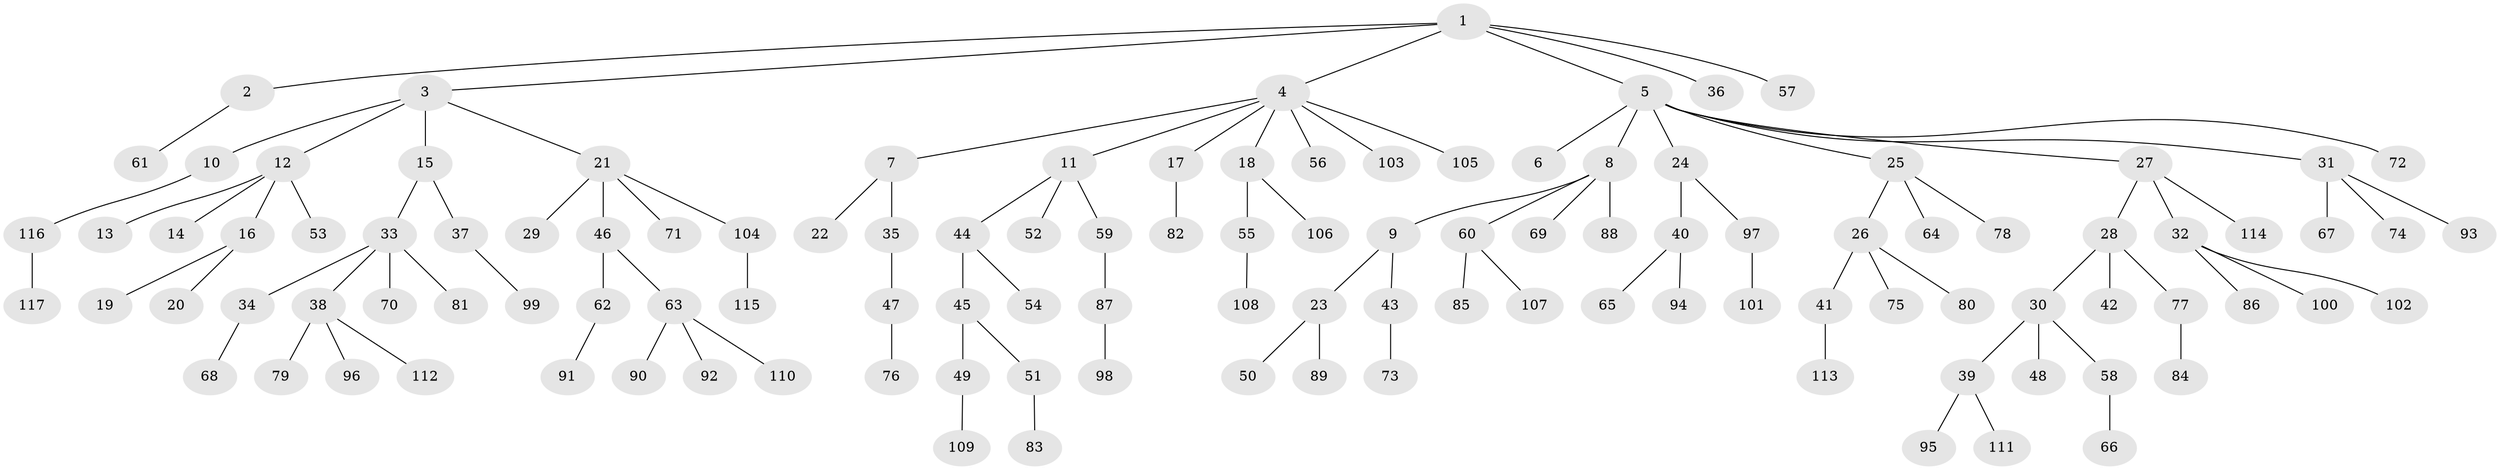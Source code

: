 // Generated by graph-tools (version 1.1) at 2025/50/03/09/25 03:50:24]
// undirected, 117 vertices, 116 edges
graph export_dot {
graph [start="1"]
  node [color=gray90,style=filled];
  1;
  2;
  3;
  4;
  5;
  6;
  7;
  8;
  9;
  10;
  11;
  12;
  13;
  14;
  15;
  16;
  17;
  18;
  19;
  20;
  21;
  22;
  23;
  24;
  25;
  26;
  27;
  28;
  29;
  30;
  31;
  32;
  33;
  34;
  35;
  36;
  37;
  38;
  39;
  40;
  41;
  42;
  43;
  44;
  45;
  46;
  47;
  48;
  49;
  50;
  51;
  52;
  53;
  54;
  55;
  56;
  57;
  58;
  59;
  60;
  61;
  62;
  63;
  64;
  65;
  66;
  67;
  68;
  69;
  70;
  71;
  72;
  73;
  74;
  75;
  76;
  77;
  78;
  79;
  80;
  81;
  82;
  83;
  84;
  85;
  86;
  87;
  88;
  89;
  90;
  91;
  92;
  93;
  94;
  95;
  96;
  97;
  98;
  99;
  100;
  101;
  102;
  103;
  104;
  105;
  106;
  107;
  108;
  109;
  110;
  111;
  112;
  113;
  114;
  115;
  116;
  117;
  1 -- 2;
  1 -- 3;
  1 -- 4;
  1 -- 5;
  1 -- 36;
  1 -- 57;
  2 -- 61;
  3 -- 10;
  3 -- 12;
  3 -- 15;
  3 -- 21;
  4 -- 7;
  4 -- 11;
  4 -- 17;
  4 -- 18;
  4 -- 56;
  4 -- 103;
  4 -- 105;
  5 -- 6;
  5 -- 8;
  5 -- 24;
  5 -- 25;
  5 -- 27;
  5 -- 31;
  5 -- 72;
  7 -- 22;
  7 -- 35;
  8 -- 9;
  8 -- 60;
  8 -- 69;
  8 -- 88;
  9 -- 23;
  9 -- 43;
  10 -- 116;
  11 -- 44;
  11 -- 52;
  11 -- 59;
  12 -- 13;
  12 -- 14;
  12 -- 16;
  12 -- 53;
  15 -- 33;
  15 -- 37;
  16 -- 19;
  16 -- 20;
  17 -- 82;
  18 -- 55;
  18 -- 106;
  21 -- 29;
  21 -- 46;
  21 -- 71;
  21 -- 104;
  23 -- 50;
  23 -- 89;
  24 -- 40;
  24 -- 97;
  25 -- 26;
  25 -- 64;
  25 -- 78;
  26 -- 41;
  26 -- 75;
  26 -- 80;
  27 -- 28;
  27 -- 32;
  27 -- 114;
  28 -- 30;
  28 -- 42;
  28 -- 77;
  30 -- 39;
  30 -- 48;
  30 -- 58;
  31 -- 67;
  31 -- 74;
  31 -- 93;
  32 -- 86;
  32 -- 100;
  32 -- 102;
  33 -- 34;
  33 -- 38;
  33 -- 70;
  33 -- 81;
  34 -- 68;
  35 -- 47;
  37 -- 99;
  38 -- 79;
  38 -- 96;
  38 -- 112;
  39 -- 95;
  39 -- 111;
  40 -- 65;
  40 -- 94;
  41 -- 113;
  43 -- 73;
  44 -- 45;
  44 -- 54;
  45 -- 49;
  45 -- 51;
  46 -- 62;
  46 -- 63;
  47 -- 76;
  49 -- 109;
  51 -- 83;
  55 -- 108;
  58 -- 66;
  59 -- 87;
  60 -- 85;
  60 -- 107;
  62 -- 91;
  63 -- 90;
  63 -- 92;
  63 -- 110;
  77 -- 84;
  87 -- 98;
  97 -- 101;
  104 -- 115;
  116 -- 117;
}

